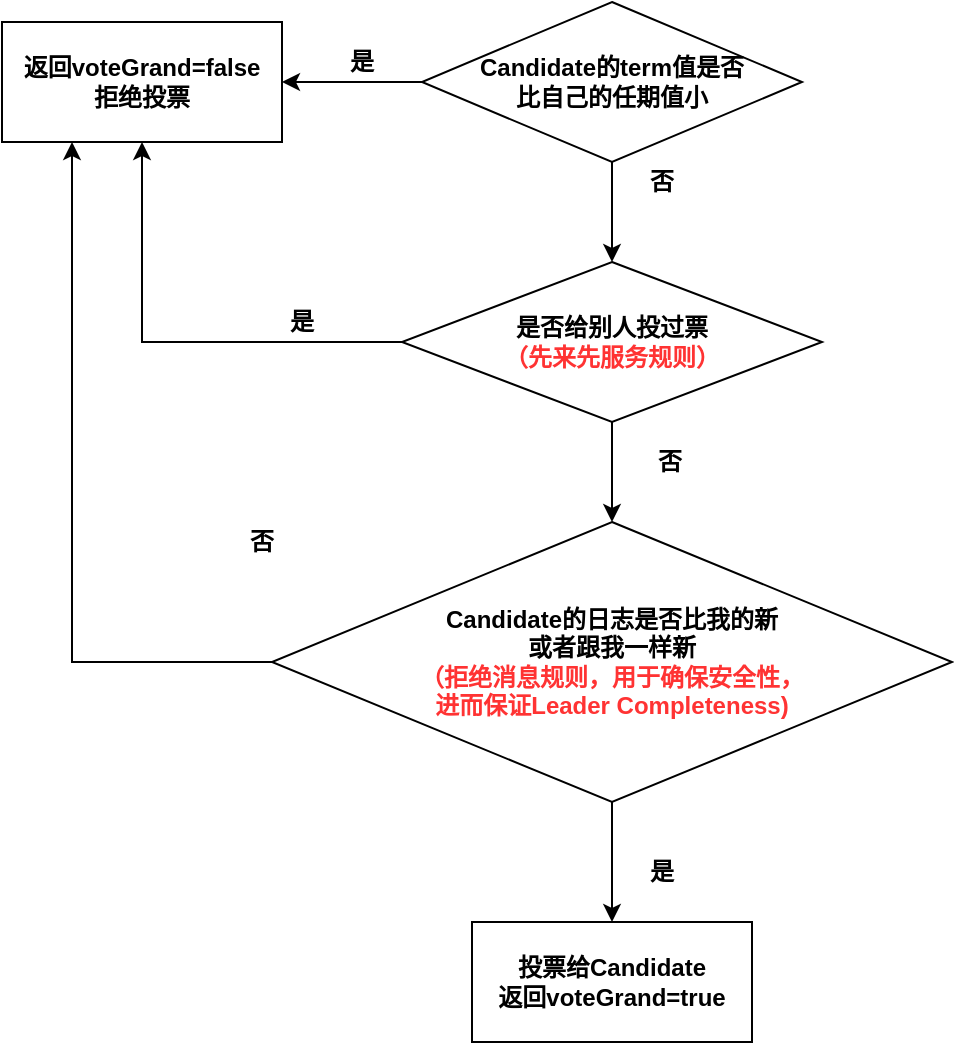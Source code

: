 <mxfile version="15.2.7" type="device"><diagram id="sasKkpjvX4351uvyHDsj" name="第 1 页"><mxGraphModel dx="1024" dy="592" grid="1" gridSize="10" guides="1" tooltips="1" connect="1" arrows="1" fold="1" page="1" pageScale="1" pageWidth="827" pageHeight="1169" math="0" shadow="0"><root><mxCell id="0"/><mxCell id="1" parent="0"/><mxCell id="kVlvjbb4aM3Yn1-VBGyK-4" style="edgeStyle=orthogonalEdgeStyle;rounded=0;orthogonalLoop=1;jettySize=auto;html=1;exitX=0;exitY=0.5;exitDx=0;exitDy=0;" parent="1" source="kVlvjbb4aM3Yn1-VBGyK-1" target="kVlvjbb4aM3Yn1-VBGyK-2" edge="1"><mxGeometry relative="1" as="geometry"/></mxCell><mxCell id="ugJOrKS0OSTjuNVDjUCi-2" style="edgeStyle=orthogonalEdgeStyle;rounded=0;orthogonalLoop=1;jettySize=auto;html=1;exitX=0.5;exitY=1;exitDx=0;exitDy=0;entryX=0.5;entryY=0;entryDx=0;entryDy=0;" parent="1" source="kVlvjbb4aM3Yn1-VBGyK-1" target="ugJOrKS0OSTjuNVDjUCi-1" edge="1"><mxGeometry relative="1" as="geometry"/></mxCell><mxCell id="kVlvjbb4aM3Yn1-VBGyK-1" value="&lt;b&gt;Candidate的term值是否&lt;br&gt;比自己的任期值小&lt;/b&gt;" style="rhombus;whiteSpace=wrap;html=1;" parent="1" vertex="1"><mxGeometry x="290" y="140" width="190" height="80" as="geometry"/></mxCell><mxCell id="kVlvjbb4aM3Yn1-VBGyK-2" value="&lt;b&gt;返回voteGrand=false&lt;br&gt;拒绝投票&lt;br&gt;&lt;/b&gt;" style="rounded=0;whiteSpace=wrap;html=1;" parent="1" vertex="1"><mxGeometry x="80" y="150" width="140" height="60" as="geometry"/></mxCell><mxCell id="kVlvjbb4aM3Yn1-VBGyK-5" value="&lt;b&gt;是&lt;/b&gt;" style="text;html=1;strokeColor=none;fillColor=none;align=center;verticalAlign=middle;whiteSpace=wrap;rounded=0;" parent="1" vertex="1"><mxGeometry x="240" y="160" width="40" height="20" as="geometry"/></mxCell><mxCell id="kVlvjbb4aM3Yn1-VBGyK-8" value="&lt;b&gt;投票给Candidate&lt;br&gt;返回voteGrand=true&lt;/b&gt;" style="rounded=0;whiteSpace=wrap;html=1;" parent="1" vertex="1"><mxGeometry x="315" y="600" width="140" height="60" as="geometry"/></mxCell><mxCell id="kVlvjbb4aM3Yn1-VBGyK-13" value="&lt;b&gt;否&lt;/b&gt;" style="text;html=1;strokeColor=none;fillColor=none;align=center;verticalAlign=middle;whiteSpace=wrap;rounded=0;" parent="1" vertex="1"><mxGeometry x="390" y="220" width="40" height="20" as="geometry"/></mxCell><mxCell id="ugJOrKS0OSTjuNVDjUCi-3" style="edgeStyle=orthogonalEdgeStyle;rounded=0;orthogonalLoop=1;jettySize=auto;html=1;exitX=0;exitY=0.5;exitDx=0;exitDy=0;entryX=0.5;entryY=1;entryDx=0;entryDy=0;" parent="1" source="ugJOrKS0OSTjuNVDjUCi-1" target="kVlvjbb4aM3Yn1-VBGyK-2" edge="1"><mxGeometry relative="1" as="geometry"/></mxCell><mxCell id="ugJOrKS0OSTjuNVDjUCi-6" style="edgeStyle=orthogonalEdgeStyle;rounded=0;orthogonalLoop=1;jettySize=auto;html=1;exitX=0.5;exitY=1;exitDx=0;exitDy=0;" parent="1" source="ugJOrKS0OSTjuNVDjUCi-1" target="ugJOrKS0OSTjuNVDjUCi-5" edge="1"><mxGeometry relative="1" as="geometry"/></mxCell><mxCell id="ugJOrKS0OSTjuNVDjUCi-1" value="&lt;b&gt;是否给别人投过票&lt;br&gt;&lt;font color=&quot;#ff3333&quot;&gt;（先来先服务规则）&lt;/font&gt;&lt;/b&gt;" style="rhombus;whiteSpace=wrap;html=1;" parent="1" vertex="1"><mxGeometry x="280" y="270" width="210" height="80" as="geometry"/></mxCell><mxCell id="ugJOrKS0OSTjuNVDjUCi-4" value="&lt;b&gt;是&lt;/b&gt;" style="text;html=1;strokeColor=none;fillColor=none;align=center;verticalAlign=middle;whiteSpace=wrap;rounded=0;" parent="1" vertex="1"><mxGeometry x="210" y="290" width="40" height="20" as="geometry"/></mxCell><mxCell id="ugJOrKS0OSTjuNVDjUCi-8" style="edgeStyle=orthogonalEdgeStyle;rounded=0;orthogonalLoop=1;jettySize=auto;html=1;exitX=0;exitY=0.5;exitDx=0;exitDy=0;entryX=0.25;entryY=1;entryDx=0;entryDy=0;" parent="1" source="ugJOrKS0OSTjuNVDjUCi-5" target="kVlvjbb4aM3Yn1-VBGyK-2" edge="1"><mxGeometry relative="1" as="geometry"/></mxCell><mxCell id="ugJOrKS0OSTjuNVDjUCi-10" style="edgeStyle=orthogonalEdgeStyle;rounded=0;orthogonalLoop=1;jettySize=auto;html=1;exitX=0.5;exitY=1;exitDx=0;exitDy=0;" parent="1" source="ugJOrKS0OSTjuNVDjUCi-5" target="kVlvjbb4aM3Yn1-VBGyK-8" edge="1"><mxGeometry relative="1" as="geometry"/></mxCell><mxCell id="ugJOrKS0OSTjuNVDjUCi-5" value="&lt;b&gt;Candidate的日志是否比我的新&lt;br&gt;或者跟我一样新&lt;br&gt;&lt;font color=&quot;#ff3333&quot;&gt;（拒绝消息规则，用于确保安全性，&lt;br&gt;进而保证Leader Completeness)&lt;/font&gt;&lt;br&gt;&lt;/b&gt;" style="rhombus;whiteSpace=wrap;html=1;" parent="1" vertex="1"><mxGeometry x="215" y="400" width="340" height="140" as="geometry"/></mxCell><mxCell id="ugJOrKS0OSTjuNVDjUCi-7" value="&lt;b&gt;否&lt;/b&gt;" style="text;html=1;strokeColor=none;fillColor=none;align=center;verticalAlign=middle;whiteSpace=wrap;rounded=0;" parent="1" vertex="1"><mxGeometry x="394" y="360" width="40" height="20" as="geometry"/></mxCell><mxCell id="ugJOrKS0OSTjuNVDjUCi-9" value="&lt;b&gt;否&lt;/b&gt;" style="text;html=1;strokeColor=none;fillColor=none;align=center;verticalAlign=middle;whiteSpace=wrap;rounded=0;" parent="1" vertex="1"><mxGeometry x="190" y="400" width="40" height="20" as="geometry"/></mxCell><mxCell id="ugJOrKS0OSTjuNVDjUCi-11" value="&lt;b&gt;是&lt;/b&gt;" style="text;html=1;strokeColor=none;fillColor=none;align=center;verticalAlign=middle;whiteSpace=wrap;rounded=0;" parent="1" vertex="1"><mxGeometry x="390" y="564.5" width="40" height="20" as="geometry"/></mxCell></root></mxGraphModel></diagram></mxfile>